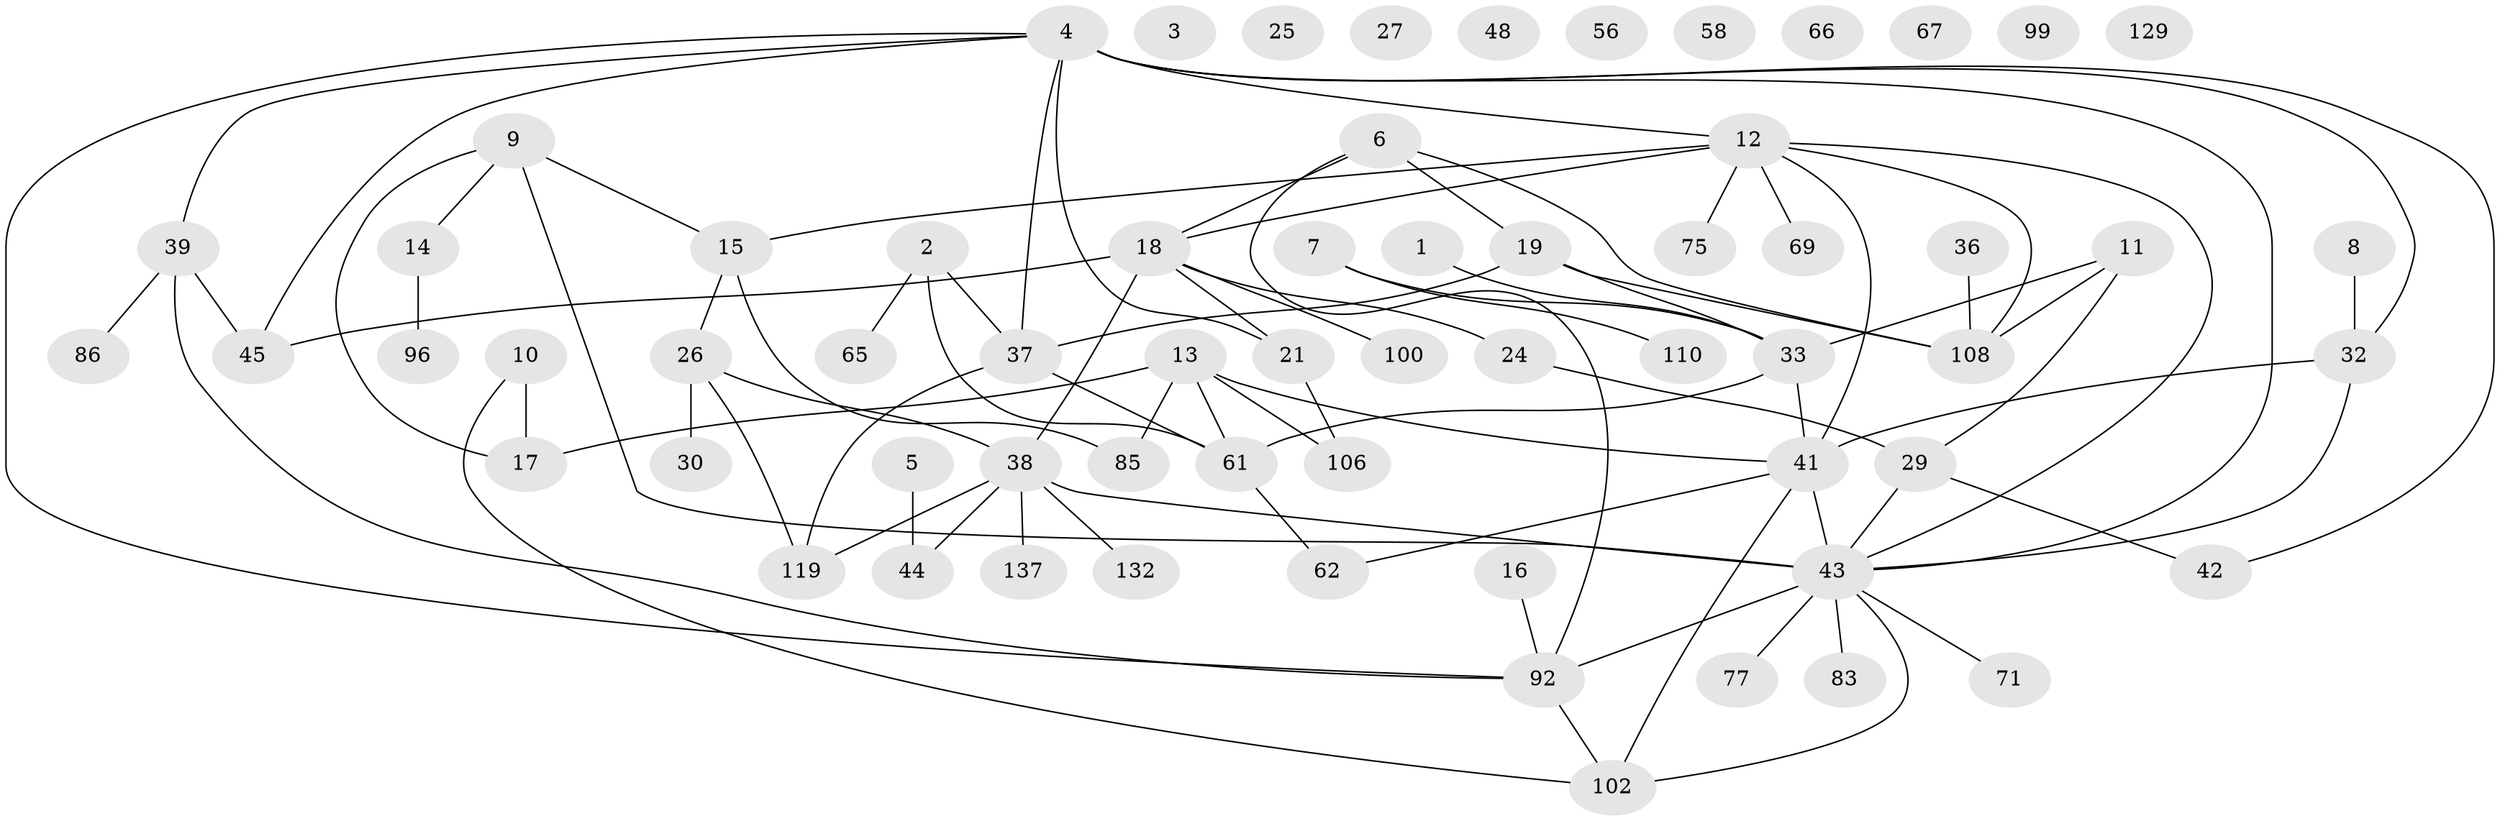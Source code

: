 // original degree distribution, {1: 0.23809523809523808, 2: 0.30612244897959184, 0: 0.061224489795918366, 3: 0.1360544217687075, 4: 0.1564625850340136, 5: 0.061224489795918366, 6: 0.04081632653061224}
// Generated by graph-tools (version 1.1) at 2025/16/03/04/25 18:16:36]
// undirected, 64 vertices, 86 edges
graph export_dot {
graph [start="1"]
  node [color=gray90,style=filled];
  1;
  2 [super="+147+73"];
  3;
  4 [super="+123+103+98"];
  5;
  6 [super="+22"];
  7 [super="+74"];
  8 [super="+79"];
  9 [super="+20+49"];
  10 [super="+50"];
  11 [super="+101+55"];
  12 [super="+115+104+89+84"];
  13 [super="+40"];
  14 [super="+28"];
  15 [super="+46+78"];
  16;
  17 [super="+124"];
  18 [super="+51+35"];
  19 [super="+120"];
  21 [super="+23+139+47"];
  24;
  25;
  26 [super="+53"];
  27;
  29 [super="+31"];
  30 [super="+63"];
  32 [super="+34"];
  33 [super="+60"];
  36;
  37 [super="+116+118"];
  38 [super="+125+80"];
  39 [super="+126"];
  41 [super="+72+135+114"];
  42 [super="+81"];
  43 [super="+54+94"];
  44 [super="+68"];
  45 [super="+59+109"];
  48;
  56;
  58 [super="+112"];
  61 [super="+76"];
  62 [super="+105+136"];
  65;
  66;
  67;
  69 [super="+88"];
  71 [super="+121"];
  75;
  77;
  83;
  85 [super="+90"];
  86 [super="+130"];
  92 [super="+142+97"];
  96;
  99;
  100;
  102;
  106;
  108 [super="+140"];
  110 [super="+131"];
  119;
  129;
  132 [super="+143"];
  137;
  1 -- 33;
  2 -- 65;
  2 -- 61;
  2 -- 37;
  4 -- 32;
  4 -- 37 [weight=2];
  4 -- 21;
  4 -- 39;
  4 -- 45;
  4 -- 43 [weight=2];
  4 -- 42;
  4 -- 12;
  4 -- 92;
  5 -- 44;
  6 -- 18;
  6 -- 19;
  6 -- 108;
  6 -- 92;
  7 -- 33;
  7 -- 110;
  8 -- 32;
  9 -- 17;
  9 -- 15;
  9 -- 43;
  9 -- 14;
  10 -- 17;
  10 -- 102;
  11 -- 33;
  11 -- 108;
  11 -- 29;
  12 -- 18;
  12 -- 75;
  12 -- 108;
  12 -- 69;
  12 -- 43;
  12 -- 41;
  12 -- 15;
  13 -- 41 [weight=2];
  13 -- 17;
  13 -- 61;
  13 -- 85;
  13 -- 106;
  14 -- 96 [weight=2];
  15 -- 26;
  15 -- 85;
  16 -- 92;
  18 -- 24;
  18 -- 100;
  18 -- 21 [weight=2];
  18 -- 38;
  18 -- 45;
  19 -- 33;
  19 -- 108;
  19 -- 37;
  21 -- 106;
  24 -- 29;
  26 -- 119;
  26 -- 30;
  26 -- 38;
  29 -- 42;
  29 -- 43 [weight=2];
  32 -- 41;
  32 -- 43;
  33 -- 61;
  33 -- 41;
  36 -- 108;
  37 -- 61;
  37 -- 119;
  38 -- 132;
  38 -- 137;
  38 -- 43;
  38 -- 44;
  38 -- 119;
  39 -- 86;
  39 -- 92;
  39 -- 45;
  41 -- 102;
  41 -- 43 [weight=4];
  41 -- 62;
  43 -- 77 [weight=2];
  43 -- 83;
  43 -- 102;
  43 -- 92;
  43 -- 71;
  61 -- 62;
  92 -- 102;
}
